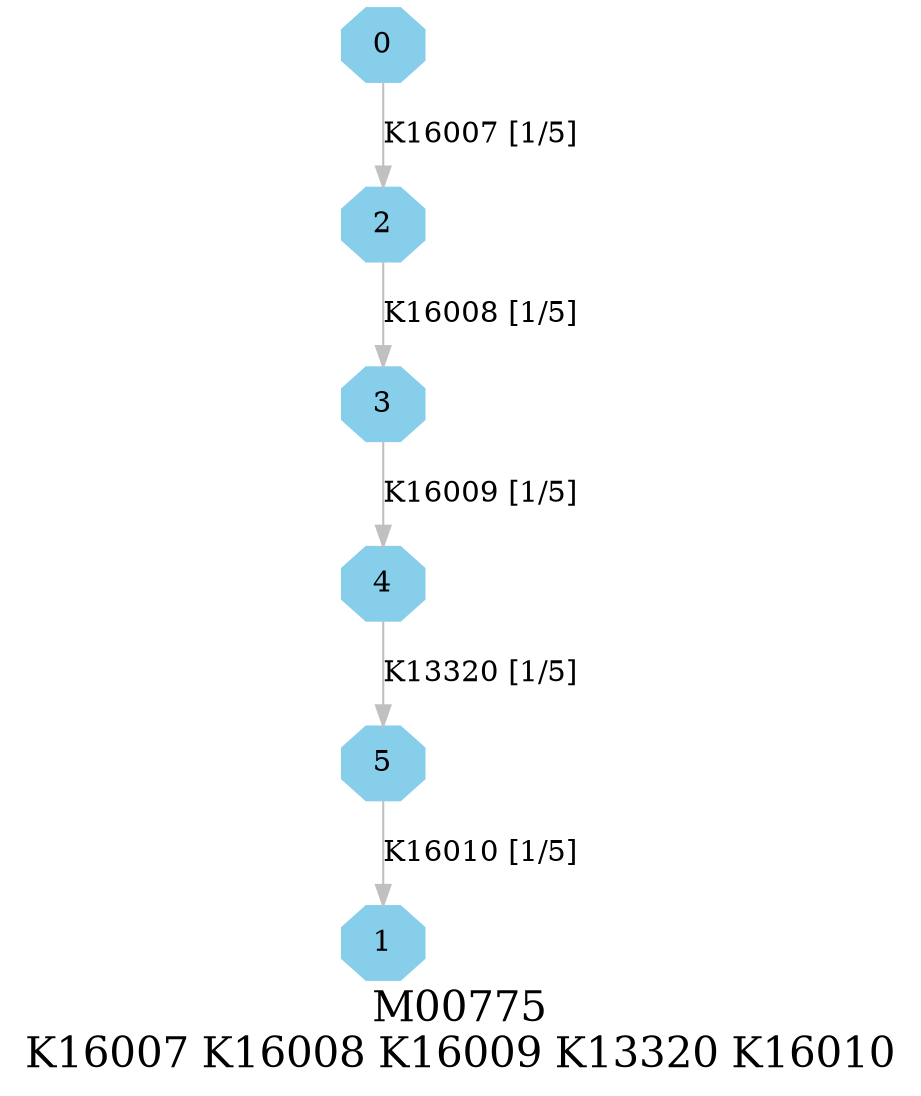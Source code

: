 digraph G {
graph [label="M00775
K16007 K16008 K16009 K13320 K16010",fontsize=20];
node [shape=box,style=filled];
edge [len=3,color=grey];
{node [width=.3,height=.3,shape=octagon,style=filled,color=skyblue] 0 1 2 3 4 5 }
0 -> 2 [label="K16007 [1/5]"];
2 -> 3 [label="K16008 [1/5]"];
3 -> 4 [label="K16009 [1/5]"];
4 -> 5 [label="K13320 [1/5]"];
5 -> 1 [label="K16010 [1/5]"];
}